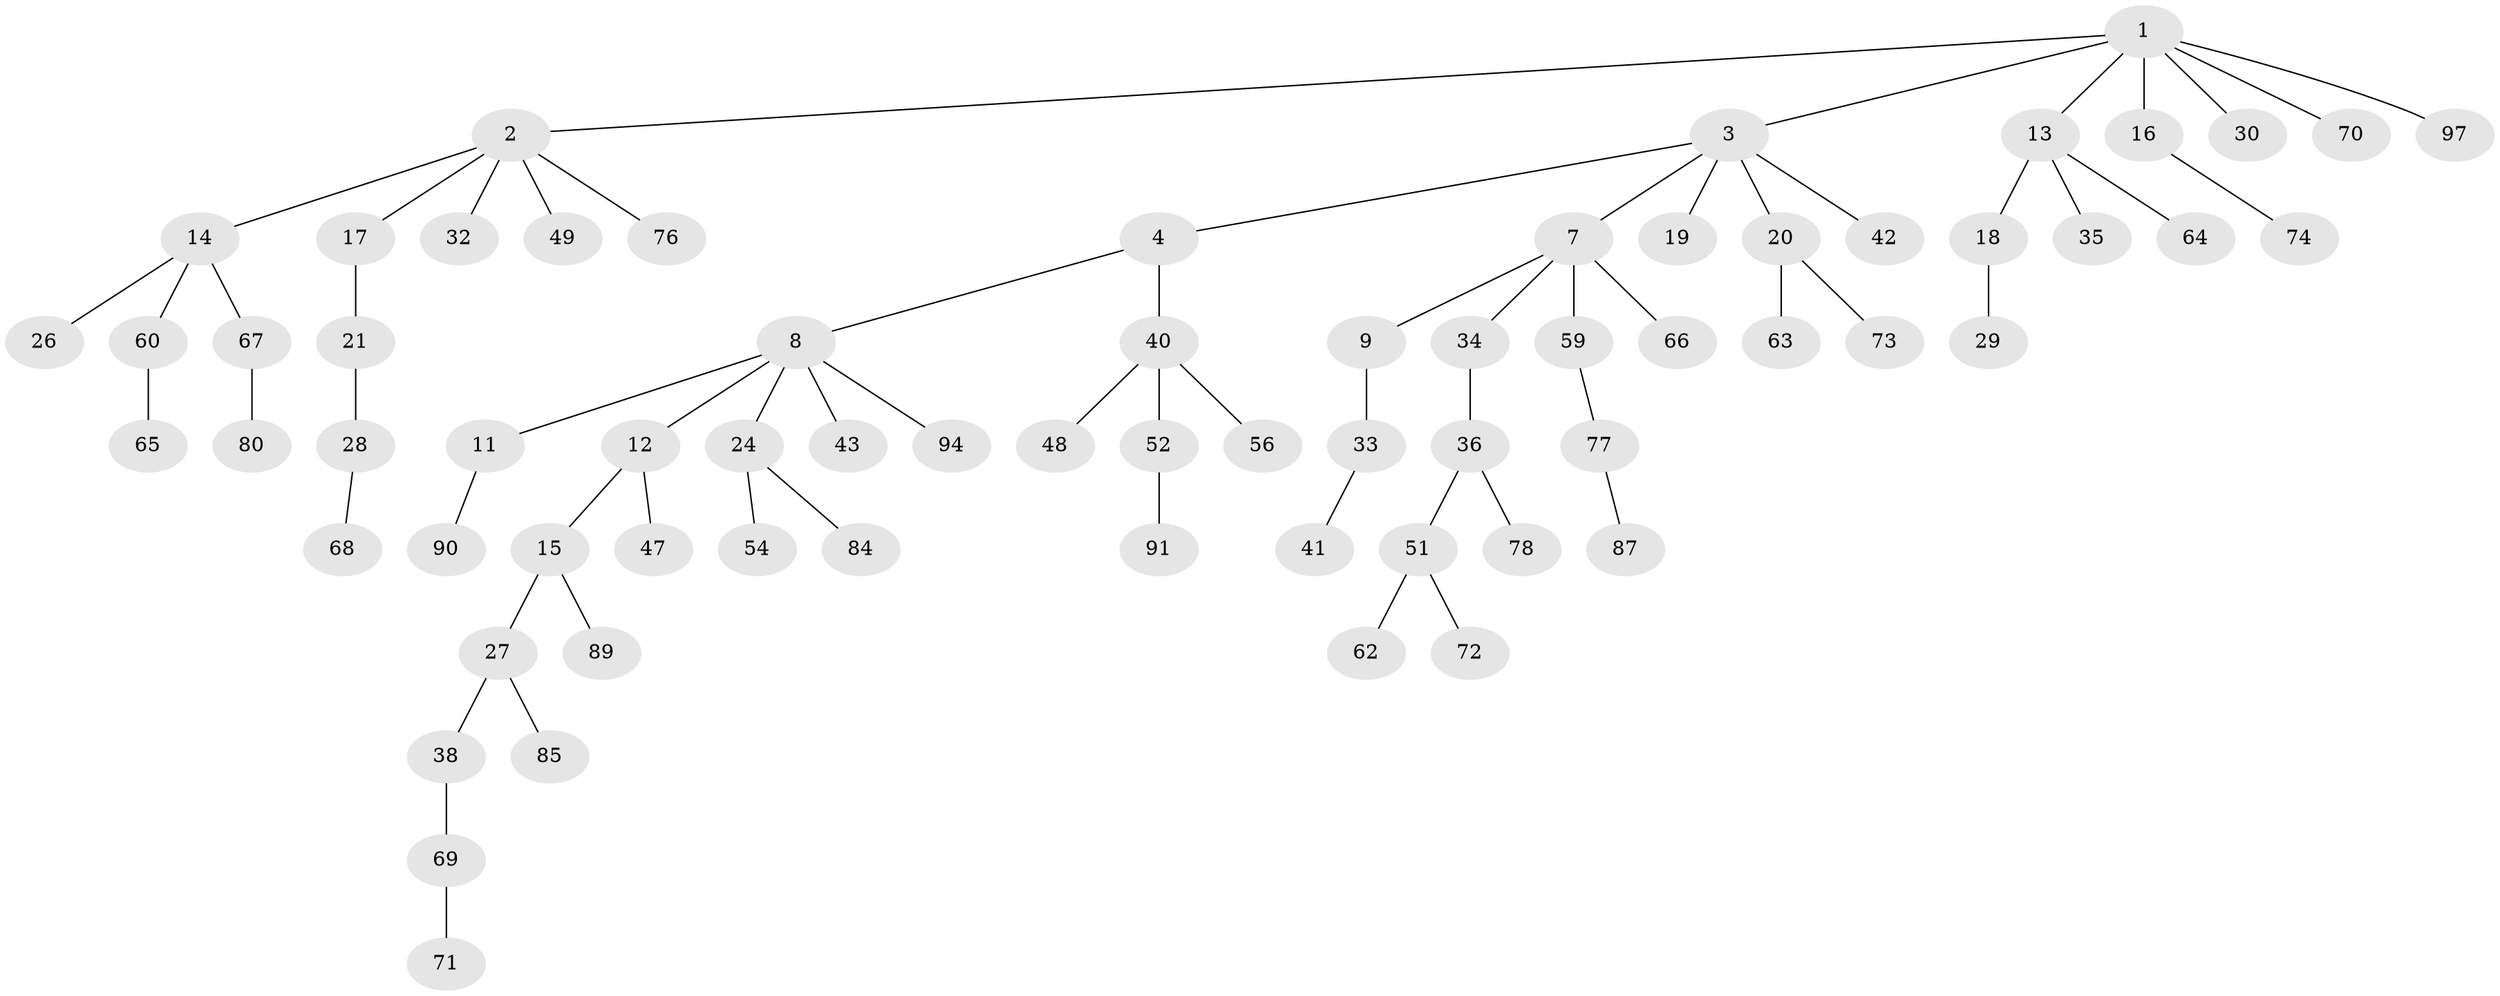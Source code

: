 // Generated by graph-tools (version 1.1) at 2025/52/02/27/25 19:52:13]
// undirected, 68 vertices, 67 edges
graph export_dot {
graph [start="1"]
  node [color=gray90,style=filled];
  1 [super="+6"];
  2 [super="+5"];
  3 [super="+50"];
  4;
  7 [super="+75"];
  8 [super="+10"];
  9;
  11;
  12 [super="+82"];
  13 [super="+25"];
  14 [super="+46"];
  15 [super="+81"];
  16;
  17 [super="+83"];
  18 [super="+22"];
  19 [super="+23"];
  20 [super="+39"];
  21;
  24 [super="+31"];
  26;
  27;
  28 [super="+88"];
  29;
  30;
  32 [super="+45"];
  33 [super="+37"];
  34;
  35;
  36 [super="+58"];
  38 [super="+57"];
  40 [super="+53"];
  41 [super="+44"];
  42;
  43 [super="+61"];
  47;
  48;
  49;
  51 [super="+55"];
  52;
  54;
  56 [super="+86"];
  59;
  60;
  62;
  63;
  64;
  65;
  66;
  67 [super="+95"];
  68;
  69;
  70;
  71 [super="+79"];
  72;
  73;
  74 [super="+92"];
  76;
  77 [super="+93"];
  78;
  80;
  84;
  85 [super="+96"];
  87;
  89;
  90;
  91;
  94;
  97;
  1 -- 2;
  1 -- 3;
  1 -- 13;
  1 -- 16;
  1 -- 30;
  1 -- 70;
  1 -- 97;
  2 -- 14;
  2 -- 76;
  2 -- 32;
  2 -- 17;
  2 -- 49;
  3 -- 4;
  3 -- 7;
  3 -- 19;
  3 -- 20;
  3 -- 42;
  4 -- 8;
  4 -- 40;
  7 -- 9;
  7 -- 34;
  7 -- 59;
  7 -- 66;
  8 -- 11;
  8 -- 24;
  8 -- 94;
  8 -- 43;
  8 -- 12;
  9 -- 33;
  11 -- 90;
  12 -- 15;
  12 -- 47;
  13 -- 18;
  13 -- 64;
  13 -- 35;
  14 -- 26;
  14 -- 67;
  14 -- 60;
  15 -- 27;
  15 -- 89;
  16 -- 74;
  17 -- 21;
  18 -- 29;
  20 -- 63;
  20 -- 73;
  21 -- 28;
  24 -- 84;
  24 -- 54;
  27 -- 38;
  27 -- 85;
  28 -- 68;
  33 -- 41;
  34 -- 36;
  36 -- 51;
  36 -- 78;
  38 -- 69;
  40 -- 48;
  40 -- 52;
  40 -- 56;
  51 -- 62;
  51 -- 72;
  52 -- 91;
  59 -- 77;
  60 -- 65;
  67 -- 80;
  69 -- 71;
  77 -- 87;
}
